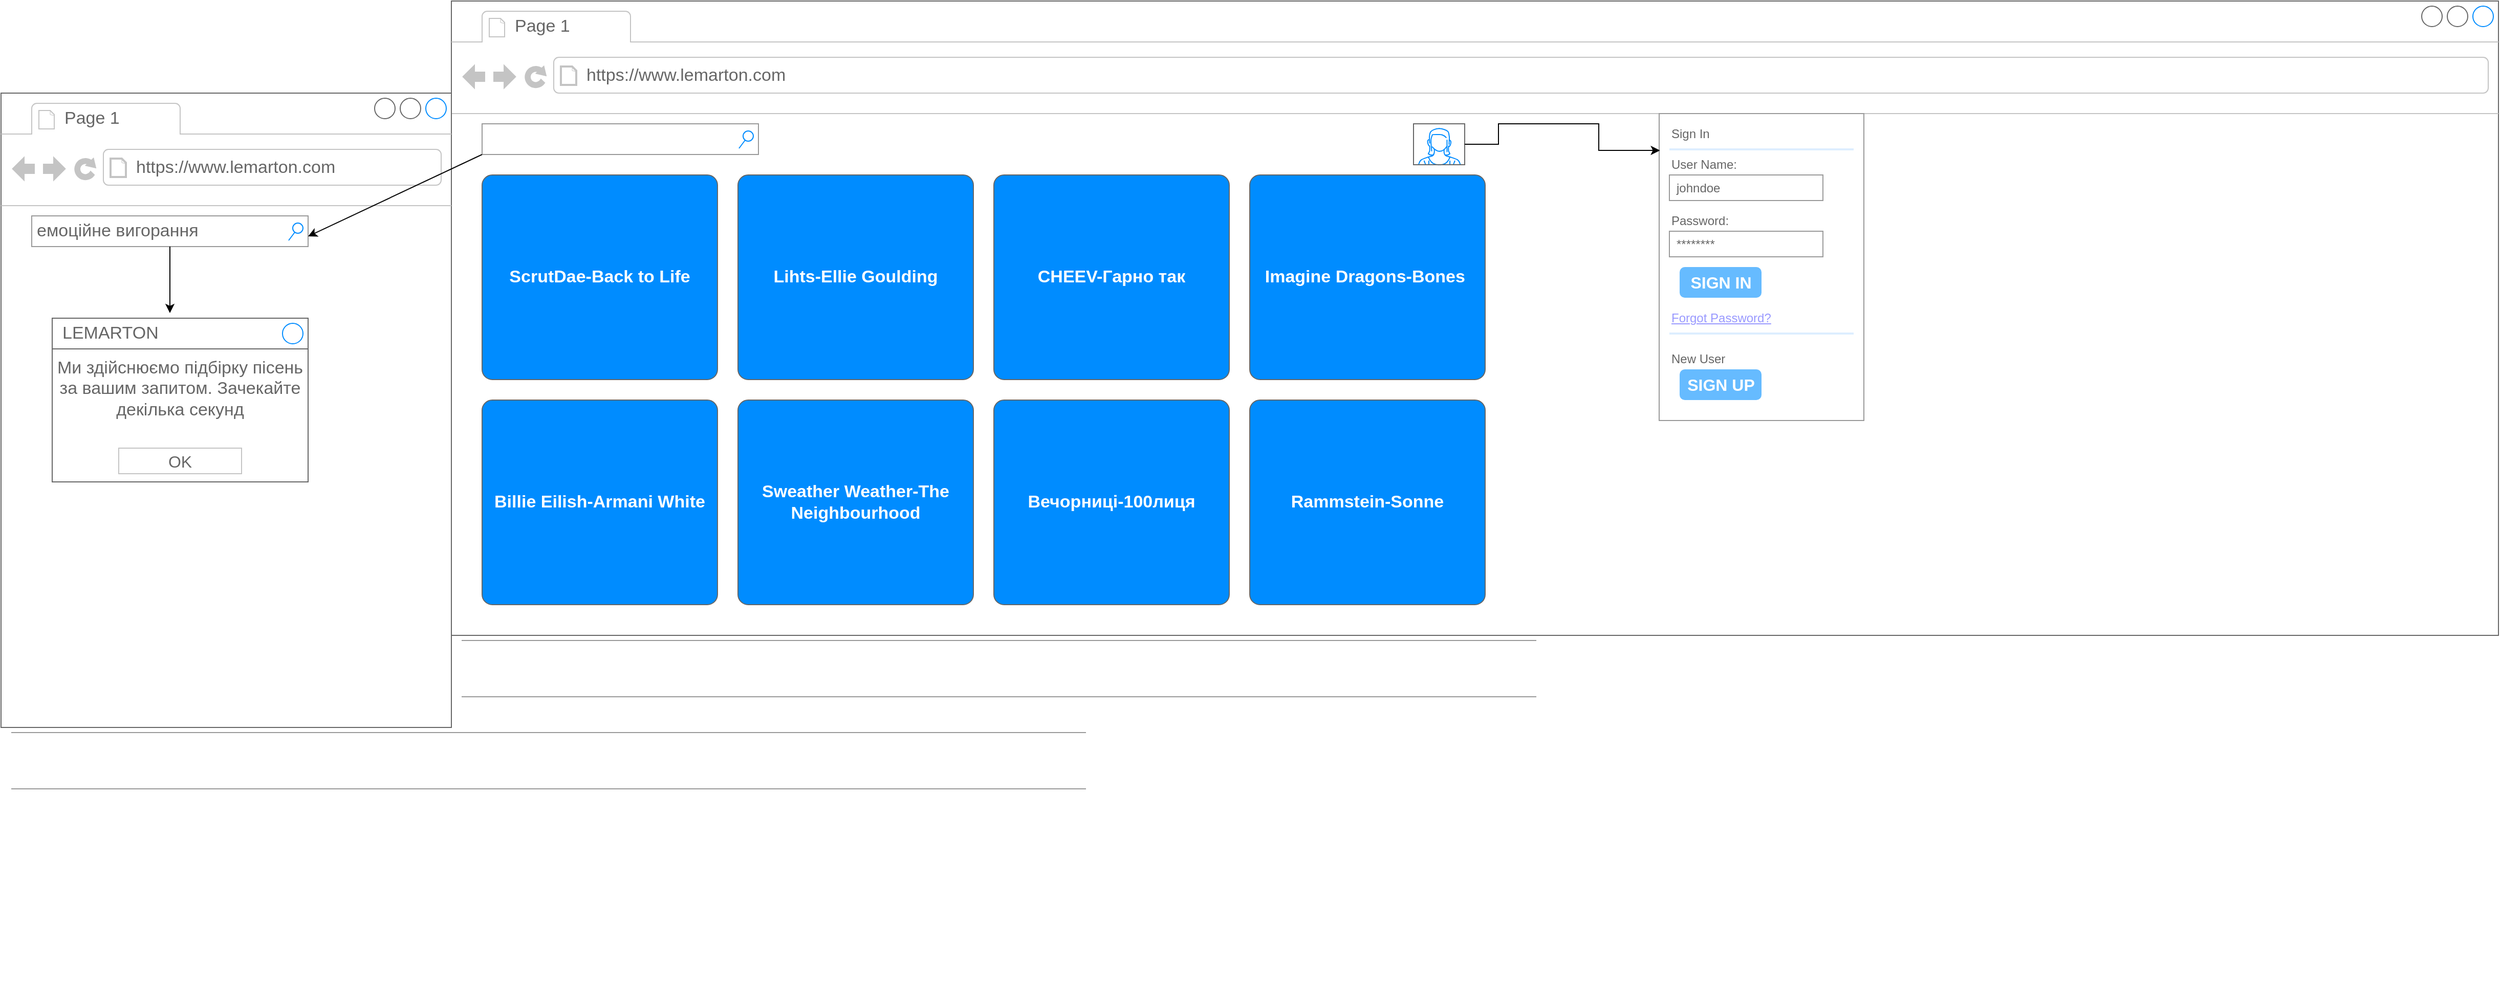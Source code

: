 <mxfile version="20.4.0" type="github">
  <diagram name="Page-1" id="2cc2dc42-3aac-f2a9-1cec-7a8b7cbee084">
    <mxGraphModel dx="2572" dy="3671" grid="1" gridSize="10" guides="1" tooltips="1" connect="1" arrows="1" fold="1" page="1" pageScale="1" pageWidth="3300" pageHeight="2339" background="none" math="0" shadow="0">
      <root>
        <mxCell id="0" />
        <mxCell id="1" parent="0" />
        <mxCell id="7026571954dc6520-1" value="+" style="strokeWidth=1;shadow=0;dashed=0;align=center;html=1;shape=mxgraph.mockup.containers.browserWindow;rSize=0;strokeColor=#666666;mainText=,;recursiveResize=0;rounded=0;labelBackgroundColor=none;fontFamily=Verdana;fontSize=12" parent="1" vertex="1">
          <mxGeometry x="440" y="-70" width="2000" height="620" as="geometry" />
        </mxCell>
        <mxCell id="7026571954dc6520-2" value="Page 1" style="strokeWidth=1;shadow=0;dashed=0;align=center;html=1;shape=mxgraph.mockup.containers.anchor;fontSize=17;fontColor=#666666;align=left;" parent="7026571954dc6520-1" vertex="1">
          <mxGeometry x="60" y="12" width="110" height="26" as="geometry" />
        </mxCell>
        <mxCell id="7026571954dc6520-3" value="https://www.lemarton.com" style="strokeWidth=1;shadow=0;dashed=0;align=center;html=1;shape=mxgraph.mockup.containers.anchor;rSize=0;fontSize=17;fontColor=#666666;align=left;" parent="7026571954dc6520-1" vertex="1">
          <mxGeometry x="130" y="60" width="250" height="26" as="geometry" />
        </mxCell>
        <mxCell id="7026571954dc6520-14" value="" style="strokeWidth=1;shadow=0;dashed=0;align=center;html=1;shape=mxgraph.mockup.forms.searchBox;strokeColor=#999999;mainText=;strokeColor2=#008cff;fontColor=#666666;fontSize=17;align=left;spacingLeft=3;rounded=0;labelBackgroundColor=none;" parent="7026571954dc6520-1" vertex="1">
          <mxGeometry x="30" y="120" width="270" height="30" as="geometry" />
        </mxCell>
        <mxCell id="7026571954dc6520-15" value="" style="verticalLabelPosition=bottom;shadow=0;dashed=0;align=center;html=1;verticalAlign=top;strokeWidth=1;shape=mxgraph.mockup.markup.line;strokeColor=#999999;rounded=0;labelBackgroundColor=none;fillColor=#ffffff;fontFamily=Verdana;fontSize=12;fontColor=#000000;" parent="7026571954dc6520-1" vertex="1">
          <mxGeometry x="10" y="480" width="1050" height="400" as="geometry" />
        </mxCell>
        <mxCell id="7026571954dc6520-21" value="" style="verticalLabelPosition=bottom;shadow=0;dashed=0;align=center;html=1;verticalAlign=top;strokeWidth=1;shape=mxgraph.mockup.markup.line;strokeColor=#999999;rounded=0;labelBackgroundColor=none;fillColor=#ffffff;fontFamily=Verdana;fontSize=12;fontColor=#000000;" parent="7026571954dc6520-1" vertex="1">
          <mxGeometry x="10" y="570" width="1050" height="110" as="geometry" />
        </mxCell>
        <mxCell id="seeMkNIRPNPDfmp2qgss-58" value="ScrutDae-Back to Life" style="strokeWidth=1;shadow=0;dashed=0;align=center;html=1;shape=mxgraph.mockup.buttons.button;strokeColor=#666666;fontColor=#ffffff;mainText=;buttonStyle=round;fontSize=17;fontStyle=1;fillColor=#008cff;whiteSpace=wrap;" vertex="1" parent="7026571954dc6520-1">
          <mxGeometry x="30" y="170" width="230" height="200" as="geometry" />
        </mxCell>
        <mxCell id="seeMkNIRPNPDfmp2qgss-59" value="Lihts-Ellie Goulding" style="strokeWidth=1;shadow=0;dashed=0;align=center;html=1;shape=mxgraph.mockup.buttons.button;strokeColor=#666666;fontColor=#ffffff;mainText=;buttonStyle=round;fontSize=17;fontStyle=1;fillColor=#008cff;whiteSpace=wrap;" vertex="1" parent="7026571954dc6520-1">
          <mxGeometry x="280" y="170" width="230" height="200" as="geometry" />
        </mxCell>
        <mxCell id="seeMkNIRPNPDfmp2qgss-60" value="CHEEV-Гарно так" style="strokeWidth=1;shadow=0;dashed=0;align=center;html=1;shape=mxgraph.mockup.buttons.button;strokeColor=#666666;fontColor=#ffffff;mainText=;buttonStyle=round;fontSize=17;fontStyle=1;fillColor=#008cff;whiteSpace=wrap;" vertex="1" parent="7026571954dc6520-1">
          <mxGeometry x="530" y="170" width="230" height="200" as="geometry" />
        </mxCell>
        <mxCell id="seeMkNIRPNPDfmp2qgss-61" value="Imagine Dragons-Bones&amp;nbsp;" style="strokeWidth=1;shadow=0;dashed=0;align=center;html=1;shape=mxgraph.mockup.buttons.button;strokeColor=#666666;fontColor=#ffffff;mainText=;buttonStyle=round;fontSize=17;fontStyle=1;fillColor=#008cff;whiteSpace=wrap;" vertex="1" parent="7026571954dc6520-1">
          <mxGeometry x="780" y="170" width="230" height="200" as="geometry" />
        </mxCell>
        <mxCell id="seeMkNIRPNPDfmp2qgss-62" value="Billie Eilish-Armani White" style="strokeWidth=1;shadow=0;dashed=0;align=center;html=1;shape=mxgraph.mockup.buttons.button;strokeColor=#666666;fontColor=#ffffff;mainText=;buttonStyle=round;fontSize=17;fontStyle=1;fillColor=#008cff;whiteSpace=wrap;" vertex="1" parent="7026571954dc6520-1">
          <mxGeometry x="30" y="390" width="230" height="200" as="geometry" />
        </mxCell>
        <mxCell id="seeMkNIRPNPDfmp2qgss-63" value="Sweather Weather-The Neighbourhood" style="strokeWidth=1;shadow=0;dashed=0;align=center;html=1;shape=mxgraph.mockup.buttons.button;strokeColor=#666666;fontColor=#ffffff;mainText=;buttonStyle=round;fontSize=17;fontStyle=1;fillColor=#008cff;whiteSpace=wrap;" vertex="1" parent="7026571954dc6520-1">
          <mxGeometry x="280" y="390" width="230" height="200" as="geometry" />
        </mxCell>
        <mxCell id="seeMkNIRPNPDfmp2qgss-64" value="Вечорниці-100лиця" style="strokeWidth=1;shadow=0;dashed=0;align=center;html=1;shape=mxgraph.mockup.buttons.button;strokeColor=#666666;fontColor=#ffffff;mainText=;buttonStyle=round;fontSize=17;fontStyle=1;fillColor=#008cff;whiteSpace=wrap;" vertex="1" parent="7026571954dc6520-1">
          <mxGeometry x="530" y="390" width="230" height="200" as="geometry" />
        </mxCell>
        <mxCell id="seeMkNIRPNPDfmp2qgss-65" value="Rammstein-Sonne" style="strokeWidth=1;shadow=0;dashed=0;align=center;html=1;shape=mxgraph.mockup.buttons.button;strokeColor=#666666;fontColor=#ffffff;mainText=;buttonStyle=round;fontSize=17;fontStyle=1;fillColor=#008cff;whiteSpace=wrap;" vertex="1" parent="7026571954dc6520-1">
          <mxGeometry x="780" y="390" width="230" height="200" as="geometry" />
        </mxCell>
        <mxCell id="seeMkNIRPNPDfmp2qgss-69" value="" style="verticalLabelPosition=bottom;shadow=0;dashed=0;align=center;html=1;verticalAlign=top;strokeWidth=1;shape=mxgraph.mockup.containers.userFemale;strokeColor=#666666;strokeColor2=#008cff;" vertex="1" parent="7026571954dc6520-1">
          <mxGeometry x="940" y="120" width="50" height="40" as="geometry" />
        </mxCell>
        <mxCell id="seeMkNIRPNPDfmp2qgss-89" value="+" style="strokeWidth=1;shadow=0;dashed=0;align=center;html=1;shape=mxgraph.mockup.containers.browserWindow;rSize=0;strokeColor=#666666;mainText=,;recursiveResize=0;rounded=0;labelBackgroundColor=none;fontFamily=Verdana;fontSize=12" vertex="1" parent="7026571954dc6520-1">
          <mxGeometry x="-440" y="90" width="440" height="620" as="geometry" />
        </mxCell>
        <mxCell id="seeMkNIRPNPDfmp2qgss-90" value="Page 1" style="strokeWidth=1;shadow=0;dashed=0;align=center;html=1;shape=mxgraph.mockup.containers.anchor;fontSize=17;fontColor=#666666;align=left;" vertex="1" parent="seeMkNIRPNPDfmp2qgss-89">
          <mxGeometry x="60" y="12" width="110" height="26" as="geometry" />
        </mxCell>
        <mxCell id="seeMkNIRPNPDfmp2qgss-91" value="https://www.lemarton.com" style="strokeWidth=1;shadow=0;dashed=0;align=center;html=1;shape=mxgraph.mockup.containers.anchor;rSize=0;fontSize=17;fontColor=#666666;align=left;" vertex="1" parent="seeMkNIRPNPDfmp2qgss-89">
          <mxGeometry x="130" y="60" width="250" height="26" as="geometry" />
        </mxCell>
        <mxCell id="seeMkNIRPNPDfmp2qgss-92" value="емоційне вигорання" style="strokeWidth=1;shadow=0;dashed=0;align=center;html=1;shape=mxgraph.mockup.forms.searchBox;strokeColor=#999999;mainText=;strokeColor2=#008cff;fontColor=#666666;fontSize=17;align=left;spacingLeft=3;rounded=0;labelBackgroundColor=none;" vertex="1" parent="seeMkNIRPNPDfmp2qgss-89">
          <mxGeometry x="30" y="120" width="270" height="30" as="geometry" />
        </mxCell>
        <mxCell id="seeMkNIRPNPDfmp2qgss-93" value="" style="verticalLabelPosition=bottom;shadow=0;dashed=0;align=center;html=1;verticalAlign=top;strokeWidth=1;shape=mxgraph.mockup.markup.line;strokeColor=#999999;rounded=0;labelBackgroundColor=none;fillColor=#ffffff;fontFamily=Verdana;fontSize=12;fontColor=#000000;" vertex="1" parent="seeMkNIRPNPDfmp2qgss-89">
          <mxGeometry x="10" y="480" width="1050" height="400" as="geometry" />
        </mxCell>
        <mxCell id="seeMkNIRPNPDfmp2qgss-94" value="" style="verticalLabelPosition=bottom;shadow=0;dashed=0;align=center;html=1;verticalAlign=top;strokeWidth=1;shape=mxgraph.mockup.markup.line;strokeColor=#999999;rounded=0;labelBackgroundColor=none;fillColor=#ffffff;fontFamily=Verdana;fontSize=12;fontColor=#000000;" vertex="1" parent="seeMkNIRPNPDfmp2qgss-89">
          <mxGeometry x="10" y="570" width="1050" height="110" as="geometry" />
        </mxCell>
        <mxCell id="seeMkNIRPNPDfmp2qgss-122" value="Ми здійснюємо підбірку пісень за вашим запитом. Зачекайте декілька секунд" style="strokeWidth=1;shadow=0;dashed=0;align=center;html=1;shape=mxgraph.mockup.containers.rrect;rSize=0;strokeColor=#666666;fontColor=#666666;fontSize=17;verticalAlign=top;whiteSpace=wrap;fillColor=#ffffff;spacingTop=32;" vertex="1" parent="seeMkNIRPNPDfmp2qgss-89">
          <mxGeometry x="50" y="220" width="250" height="160" as="geometry" />
        </mxCell>
        <mxCell id="seeMkNIRPNPDfmp2qgss-123" value="LEMARTON" style="strokeWidth=1;shadow=0;dashed=0;align=center;html=1;shape=mxgraph.mockup.containers.rrect;rSize=0;fontSize=17;fontColor=#666666;strokeColor=#666666;align=left;spacingLeft=8;fillColor=#ffffff;resizeWidth=1;" vertex="1" parent="seeMkNIRPNPDfmp2qgss-122">
          <mxGeometry width="250" height="30" relative="1" as="geometry" />
        </mxCell>
        <mxCell id="seeMkNIRPNPDfmp2qgss-124" value="" style="shape=ellipse;strokeColor=#008cff;resizable=0;fillColor=none;html=1;" vertex="1" parent="seeMkNIRPNPDfmp2qgss-123">
          <mxGeometry x="1" y="0.5" width="20" height="20" relative="1" as="geometry">
            <mxPoint x="-25" y="-10" as="offset" />
          </mxGeometry>
        </mxCell>
        <mxCell id="seeMkNIRPNPDfmp2qgss-125" value="OK" style="strokeWidth=1;shadow=0;dashed=0;align=center;html=1;shape=mxgraph.mockup.containers.rrect;rSize=0;fontSize=16;fontColor=#666666;strokeColor=#c4c4c4;resizable=0;whiteSpace=wrap;fillColor=#ffffff;" vertex="1" parent="seeMkNIRPNPDfmp2qgss-122">
          <mxGeometry x="0.5" y="1" width="120" height="25" relative="1" as="geometry">
            <mxPoint x="-60" y="-33" as="offset" />
          </mxGeometry>
        </mxCell>
        <mxCell id="seeMkNIRPNPDfmp2qgss-108" value="" style="strokeWidth=1;shadow=0;dashed=0;align=center;html=1;shape=mxgraph.mockup.forms.rrect;rSize=0;strokeColor=#999999;fillColor=#ffffff;" vertex="1" parent="7026571954dc6520-1">
          <mxGeometry x="1180" y="110" width="200" height="300" as="geometry" />
        </mxCell>
        <mxCell id="seeMkNIRPNPDfmp2qgss-109" value="Sign In" style="strokeWidth=1;shadow=0;dashed=0;align=center;html=1;shape=mxgraph.mockup.forms.anchor;fontSize=12;fontColor=#666666;align=left;resizeWidth=1;spacingLeft=0;" vertex="1" parent="seeMkNIRPNPDfmp2qgss-108">
          <mxGeometry width="100" height="20" relative="1" as="geometry">
            <mxPoint x="10" y="10" as="offset" />
          </mxGeometry>
        </mxCell>
        <mxCell id="seeMkNIRPNPDfmp2qgss-110" value="" style="shape=line;strokeColor=#ddeeff;strokeWidth=2;html=1;resizeWidth=1;" vertex="1" parent="seeMkNIRPNPDfmp2qgss-108">
          <mxGeometry width="180" height="10" relative="1" as="geometry">
            <mxPoint x="10" y="30" as="offset" />
          </mxGeometry>
        </mxCell>
        <mxCell id="seeMkNIRPNPDfmp2qgss-111" value="User Name:" style="strokeWidth=1;shadow=0;dashed=0;align=center;html=1;shape=mxgraph.mockup.forms.anchor;fontSize=12;fontColor=#666666;align=left;resizeWidth=1;spacingLeft=0;" vertex="1" parent="seeMkNIRPNPDfmp2qgss-108">
          <mxGeometry width="100" height="20" relative="1" as="geometry">
            <mxPoint x="10" y="40" as="offset" />
          </mxGeometry>
        </mxCell>
        <mxCell id="seeMkNIRPNPDfmp2qgss-112" value="johndoe" style="strokeWidth=1;shadow=0;dashed=0;align=center;html=1;shape=mxgraph.mockup.forms.rrect;rSize=0;strokeColor=#999999;fontColor=#666666;align=left;spacingLeft=5;resizeWidth=1;" vertex="1" parent="seeMkNIRPNPDfmp2qgss-108">
          <mxGeometry width="150" height="25" relative="1" as="geometry">
            <mxPoint x="10" y="60" as="offset" />
          </mxGeometry>
        </mxCell>
        <mxCell id="seeMkNIRPNPDfmp2qgss-113" value="Password:" style="strokeWidth=1;shadow=0;dashed=0;align=center;html=1;shape=mxgraph.mockup.forms.anchor;fontSize=12;fontColor=#666666;align=left;resizeWidth=1;spacingLeft=0;" vertex="1" parent="seeMkNIRPNPDfmp2qgss-108">
          <mxGeometry width="100" height="20" relative="1" as="geometry">
            <mxPoint x="10" y="95" as="offset" />
          </mxGeometry>
        </mxCell>
        <mxCell id="seeMkNIRPNPDfmp2qgss-114" value="********" style="strokeWidth=1;shadow=0;dashed=0;align=center;html=1;shape=mxgraph.mockup.forms.rrect;rSize=0;strokeColor=#999999;fontColor=#666666;align=left;spacingLeft=5;resizeWidth=1;" vertex="1" parent="seeMkNIRPNPDfmp2qgss-108">
          <mxGeometry width="150" height="25" relative="1" as="geometry">
            <mxPoint x="10" y="115" as="offset" />
          </mxGeometry>
        </mxCell>
        <mxCell id="seeMkNIRPNPDfmp2qgss-115" value="SIGN IN" style="strokeWidth=1;shadow=0;dashed=0;align=center;html=1;shape=mxgraph.mockup.forms.rrect;rSize=5;strokeColor=none;fontColor=#ffffff;fillColor=#66bbff;fontSize=16;fontStyle=1;" vertex="1" parent="seeMkNIRPNPDfmp2qgss-108">
          <mxGeometry y="1" width="80" height="30" relative="1" as="geometry">
            <mxPoint x="20" y="-150" as="offset" />
          </mxGeometry>
        </mxCell>
        <mxCell id="seeMkNIRPNPDfmp2qgss-116" value="Forgot Password?" style="strokeWidth=1;shadow=0;dashed=0;align=center;html=1;shape=mxgraph.mockup.forms.anchor;fontSize=12;fontColor=#9999ff;align=left;spacingLeft=0;fontStyle=4;resizeWidth=1;" vertex="1" parent="seeMkNIRPNPDfmp2qgss-108">
          <mxGeometry y="1" width="150" height="20" relative="1" as="geometry">
            <mxPoint x="10" y="-110" as="offset" />
          </mxGeometry>
        </mxCell>
        <mxCell id="seeMkNIRPNPDfmp2qgss-117" value="" style="shape=line;strokeColor=#ddeeff;strokeWidth=2;html=1;resizeWidth=1;" vertex="1" parent="seeMkNIRPNPDfmp2qgss-108">
          <mxGeometry y="1" width="180" height="10" relative="1" as="geometry">
            <mxPoint x="10" y="-90" as="offset" />
          </mxGeometry>
        </mxCell>
        <mxCell id="seeMkNIRPNPDfmp2qgss-118" value="New User" style="strokeWidth=1;shadow=0;dashed=0;align=center;html=1;shape=mxgraph.mockup.forms.anchor;fontSize=12;fontColor=#666666;align=left;spacingLeft=0;resizeWidth=1;" vertex="1" parent="seeMkNIRPNPDfmp2qgss-108">
          <mxGeometry y="1" width="150" height="20" relative="1" as="geometry">
            <mxPoint x="10" y="-70" as="offset" />
          </mxGeometry>
        </mxCell>
        <mxCell id="seeMkNIRPNPDfmp2qgss-119" value="SIGN UP" style="strokeWidth=1;shadow=0;dashed=0;align=center;html=1;shape=mxgraph.mockup.forms.rrect;rSize=5;strokeColor=none;fontColor=#ffffff;fillColor=#66bbff;fontSize=16;fontStyle=1;" vertex="1" parent="seeMkNIRPNPDfmp2qgss-108">
          <mxGeometry y="1" width="80" height="30" relative="1" as="geometry">
            <mxPoint x="20" y="-50" as="offset" />
          </mxGeometry>
        </mxCell>
        <mxCell id="seeMkNIRPNPDfmp2qgss-73" value="" style="edgeStyle=orthogonalEdgeStyle;rounded=0;orthogonalLoop=1;jettySize=auto;html=1;entryX=0.004;entryY=0.12;entryDx=0;entryDy=0;entryPerimeter=0;" edge="1" parent="7026571954dc6520-1" source="seeMkNIRPNPDfmp2qgss-69" target="seeMkNIRPNPDfmp2qgss-108">
          <mxGeometry relative="1" as="geometry">
            <mxPoint x="1055" y="120" as="targetPoint" />
            <Array as="points">
              <mxPoint x="1023" y="140" />
              <mxPoint x="1023" y="120" />
              <mxPoint x="1121" y="120" />
            </Array>
          </mxGeometry>
        </mxCell>
        <mxCell id="seeMkNIRPNPDfmp2qgss-127" value="" style="endArrow=classic;html=1;rounded=0;entryX=1;entryY=0.667;entryDx=0;entryDy=0;entryPerimeter=0;" edge="1" parent="7026571954dc6520-1" target="seeMkNIRPNPDfmp2qgss-92">
          <mxGeometry width="50" height="50" relative="1" as="geometry">
            <mxPoint x="30" y="150" as="sourcePoint" />
            <mxPoint x="80" y="100" as="targetPoint" />
          </mxGeometry>
        </mxCell>
        <mxCell id="seeMkNIRPNPDfmp2qgss-121" value="" style="edgeStyle=orthogonalEdgeStyle;rounded=0;orthogonalLoop=1;jettySize=auto;html=1;" edge="1" parent="1" source="seeMkNIRPNPDfmp2qgss-92">
          <mxGeometry relative="1" as="geometry">
            <mxPoint x="165" y="235" as="targetPoint" />
          </mxGeometry>
        </mxCell>
      </root>
    </mxGraphModel>
  </diagram>
</mxfile>
